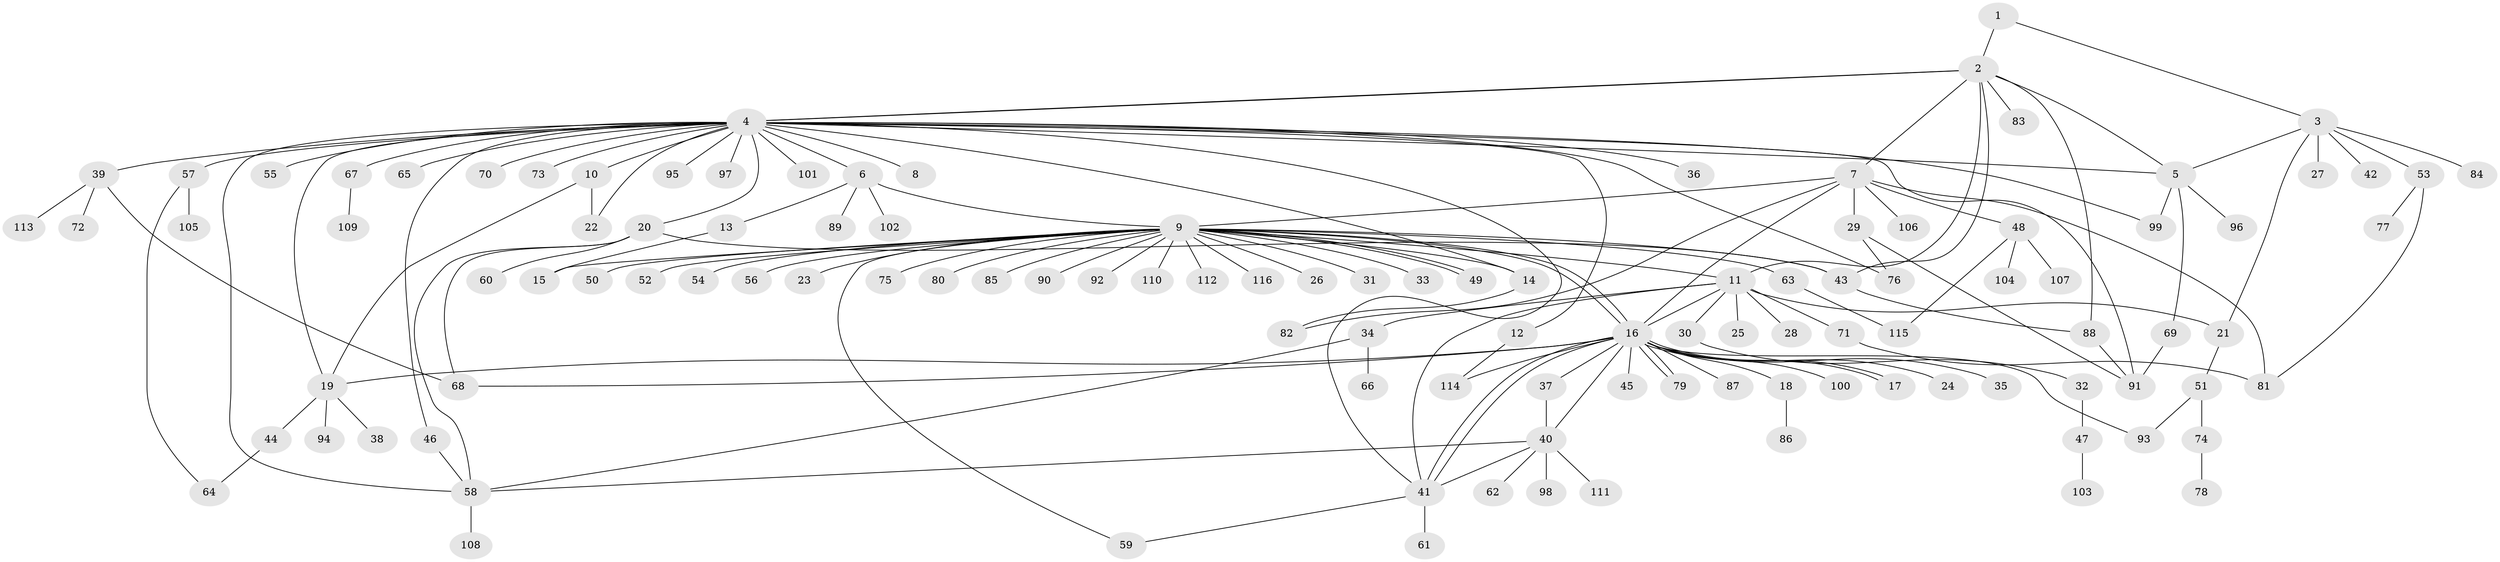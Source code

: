 // Generated by graph-tools (version 1.1) at 2025/01/03/09/25 03:01:53]
// undirected, 116 vertices, 159 edges
graph export_dot {
graph [start="1"]
  node [color=gray90,style=filled];
  1;
  2;
  3;
  4;
  5;
  6;
  7;
  8;
  9;
  10;
  11;
  12;
  13;
  14;
  15;
  16;
  17;
  18;
  19;
  20;
  21;
  22;
  23;
  24;
  25;
  26;
  27;
  28;
  29;
  30;
  31;
  32;
  33;
  34;
  35;
  36;
  37;
  38;
  39;
  40;
  41;
  42;
  43;
  44;
  45;
  46;
  47;
  48;
  49;
  50;
  51;
  52;
  53;
  54;
  55;
  56;
  57;
  58;
  59;
  60;
  61;
  62;
  63;
  64;
  65;
  66;
  67;
  68;
  69;
  70;
  71;
  72;
  73;
  74;
  75;
  76;
  77;
  78;
  79;
  80;
  81;
  82;
  83;
  84;
  85;
  86;
  87;
  88;
  89;
  90;
  91;
  92;
  93;
  94;
  95;
  96;
  97;
  98;
  99;
  100;
  101;
  102;
  103;
  104;
  105;
  106;
  107;
  108;
  109;
  110;
  111;
  112;
  113;
  114;
  115;
  116;
  1 -- 2;
  1 -- 3;
  2 -- 4;
  2 -- 4;
  2 -- 5;
  2 -- 7;
  2 -- 11;
  2 -- 43;
  2 -- 83;
  2 -- 88;
  3 -- 5;
  3 -- 21;
  3 -- 27;
  3 -- 42;
  3 -- 53;
  3 -- 84;
  4 -- 5;
  4 -- 6;
  4 -- 8;
  4 -- 10;
  4 -- 12;
  4 -- 14;
  4 -- 19;
  4 -- 20;
  4 -- 22;
  4 -- 36;
  4 -- 39;
  4 -- 41;
  4 -- 46;
  4 -- 55;
  4 -- 57;
  4 -- 58;
  4 -- 65;
  4 -- 67;
  4 -- 70;
  4 -- 73;
  4 -- 76;
  4 -- 91;
  4 -- 95;
  4 -- 97;
  4 -- 99;
  4 -- 101;
  5 -- 69;
  5 -- 96;
  5 -- 99;
  6 -- 9;
  6 -- 13;
  6 -- 89;
  6 -- 102;
  7 -- 9;
  7 -- 16;
  7 -- 29;
  7 -- 48;
  7 -- 81;
  7 -- 82;
  7 -- 106;
  9 -- 11;
  9 -- 14;
  9 -- 15;
  9 -- 16;
  9 -- 16;
  9 -- 23;
  9 -- 26;
  9 -- 31;
  9 -- 33;
  9 -- 43;
  9 -- 49;
  9 -- 49;
  9 -- 50;
  9 -- 52;
  9 -- 54;
  9 -- 56;
  9 -- 59;
  9 -- 63;
  9 -- 75;
  9 -- 80;
  9 -- 85;
  9 -- 90;
  9 -- 92;
  9 -- 110;
  9 -- 112;
  9 -- 116;
  10 -- 19;
  10 -- 22;
  11 -- 16;
  11 -- 21;
  11 -- 25;
  11 -- 28;
  11 -- 30;
  11 -- 34;
  11 -- 41;
  11 -- 71;
  12 -- 114;
  13 -- 15;
  14 -- 82;
  16 -- 17;
  16 -- 17;
  16 -- 18;
  16 -- 19;
  16 -- 24;
  16 -- 35;
  16 -- 37;
  16 -- 40;
  16 -- 41;
  16 -- 41;
  16 -- 45;
  16 -- 68;
  16 -- 79;
  16 -- 79;
  16 -- 87;
  16 -- 93;
  16 -- 100;
  16 -- 114;
  18 -- 86;
  19 -- 38;
  19 -- 44;
  19 -- 94;
  20 -- 43;
  20 -- 58;
  20 -- 60;
  20 -- 68;
  21 -- 51;
  29 -- 76;
  29 -- 91;
  30 -- 32;
  32 -- 47;
  34 -- 58;
  34 -- 66;
  37 -- 40;
  39 -- 68;
  39 -- 72;
  39 -- 113;
  40 -- 41;
  40 -- 58;
  40 -- 62;
  40 -- 98;
  40 -- 111;
  41 -- 59;
  41 -- 61;
  43 -- 88;
  44 -- 64;
  46 -- 58;
  47 -- 103;
  48 -- 104;
  48 -- 107;
  48 -- 115;
  51 -- 74;
  51 -- 93;
  53 -- 77;
  53 -- 81;
  57 -- 64;
  57 -- 105;
  58 -- 108;
  63 -- 115;
  67 -- 109;
  69 -- 91;
  71 -- 81;
  74 -- 78;
  88 -- 91;
}
